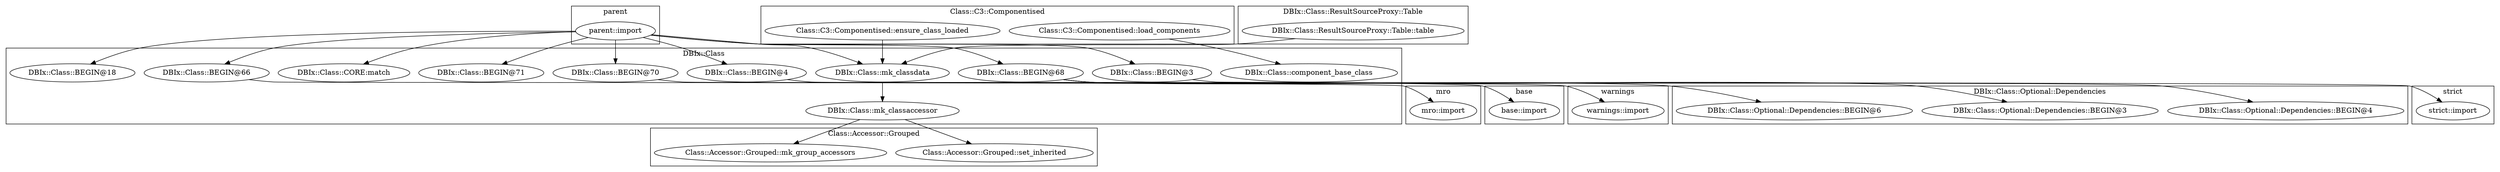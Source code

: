 digraph {
graph [overlap=false]
subgraph cluster_mro {
	label="mro";
	"mro::import";
}
subgraph cluster_parent {
	label="parent";
	"parent::import";
}
subgraph cluster_base {
	label="base";
	"base::import";
}
subgraph cluster_Class_C3_Componentised {
	label="Class::C3::Componentised";
	"Class::C3::Componentised::load_components";
	"Class::C3::Componentised::ensure_class_loaded";
}
subgraph cluster_DBIx_Class_ResultSourceProxy_Table {
	label="DBIx::Class::ResultSourceProxy::Table";
	"DBIx::Class::ResultSourceProxy::Table::table";
}
subgraph cluster_warnings {
	label="warnings";
	"warnings::import";
}
subgraph cluster_DBIx_Class {
	label="DBIx::Class";
	"DBIx::Class::BEGIN@66";
	"DBIx::Class::BEGIN@71";
	"DBIx::Class::BEGIN@70";
	"DBIx::Class::BEGIN@4";
	"DBIx::Class::mk_classaccessor";
	"DBIx::Class::mk_classdata";
	"DBIx::Class::BEGIN@68";
	"DBIx::Class::BEGIN@18";
	"DBIx::Class::component_base_class";
	"DBIx::Class::CORE:match";
	"DBIx::Class::BEGIN@3";
}
subgraph cluster_DBIx_Class_Optional_Dependencies {
	label="DBIx::Class::Optional::Dependencies";
	"DBIx::Class::Optional::Dependencies::BEGIN@4";
	"DBIx::Class::Optional::Dependencies::BEGIN@3";
	"DBIx::Class::Optional::Dependencies::BEGIN@6";
}
subgraph cluster_strict {
	label="strict";
	"strict::import";
}
subgraph cluster_Class_Accessor_Grouped {
	label="Class::Accessor::Grouped";
	"Class::Accessor::Grouped::set_inherited";
	"Class::Accessor::Grouped::mk_group_accessors";
}
"DBIx::Class::BEGIN@68" -> "DBIx::Class::Optional::Dependencies::BEGIN@3";
"parent::import" -> "DBIx::Class::BEGIN@71";
"DBIx::Class::BEGIN@68" -> "DBIx::Class::Optional::Dependencies::BEGIN@6";
"DBIx::Class::mk_classaccessor" -> "Class::Accessor::Grouped::set_inherited";
"parent::import" -> "DBIx::Class::BEGIN@66";
"parent::import" -> "DBIx::Class::BEGIN@70";
"parent::import" -> "DBIx::Class::BEGIN@4";
"parent::import" -> "DBIx::Class::BEGIN@68";
"DBIx::Class::BEGIN@70" -> "base::import";
"DBIx::Class::BEGIN@4" -> "warnings::import";
"Class::C3::Componentised::load_components" -> "DBIx::Class::component_base_class";
"DBIx::Class::BEGIN@68" -> "DBIx::Class::Optional::Dependencies::BEGIN@4";
"parent::import" -> "DBIx::Class::BEGIN@18";
"DBIx::Class::BEGIN@3" -> "strict::import";
"parent::import" -> "DBIx::Class::CORE:match";
"DBIx::Class::mk_classaccessor" -> "Class::Accessor::Grouped::mk_group_accessors";
"parent::import" -> "DBIx::Class::BEGIN@3";
"DBIx::Class::mk_classdata" -> "DBIx::Class::mk_classaccessor";
"DBIx::Class::BEGIN@66" -> "mro::import";
"Class::C3::Componentised::ensure_class_loaded" -> "DBIx::Class::mk_classdata";
"parent::import" -> "DBIx::Class::mk_classdata";
"DBIx::Class::ResultSourceProxy::Table::table" -> "DBIx::Class::mk_classdata";
}
